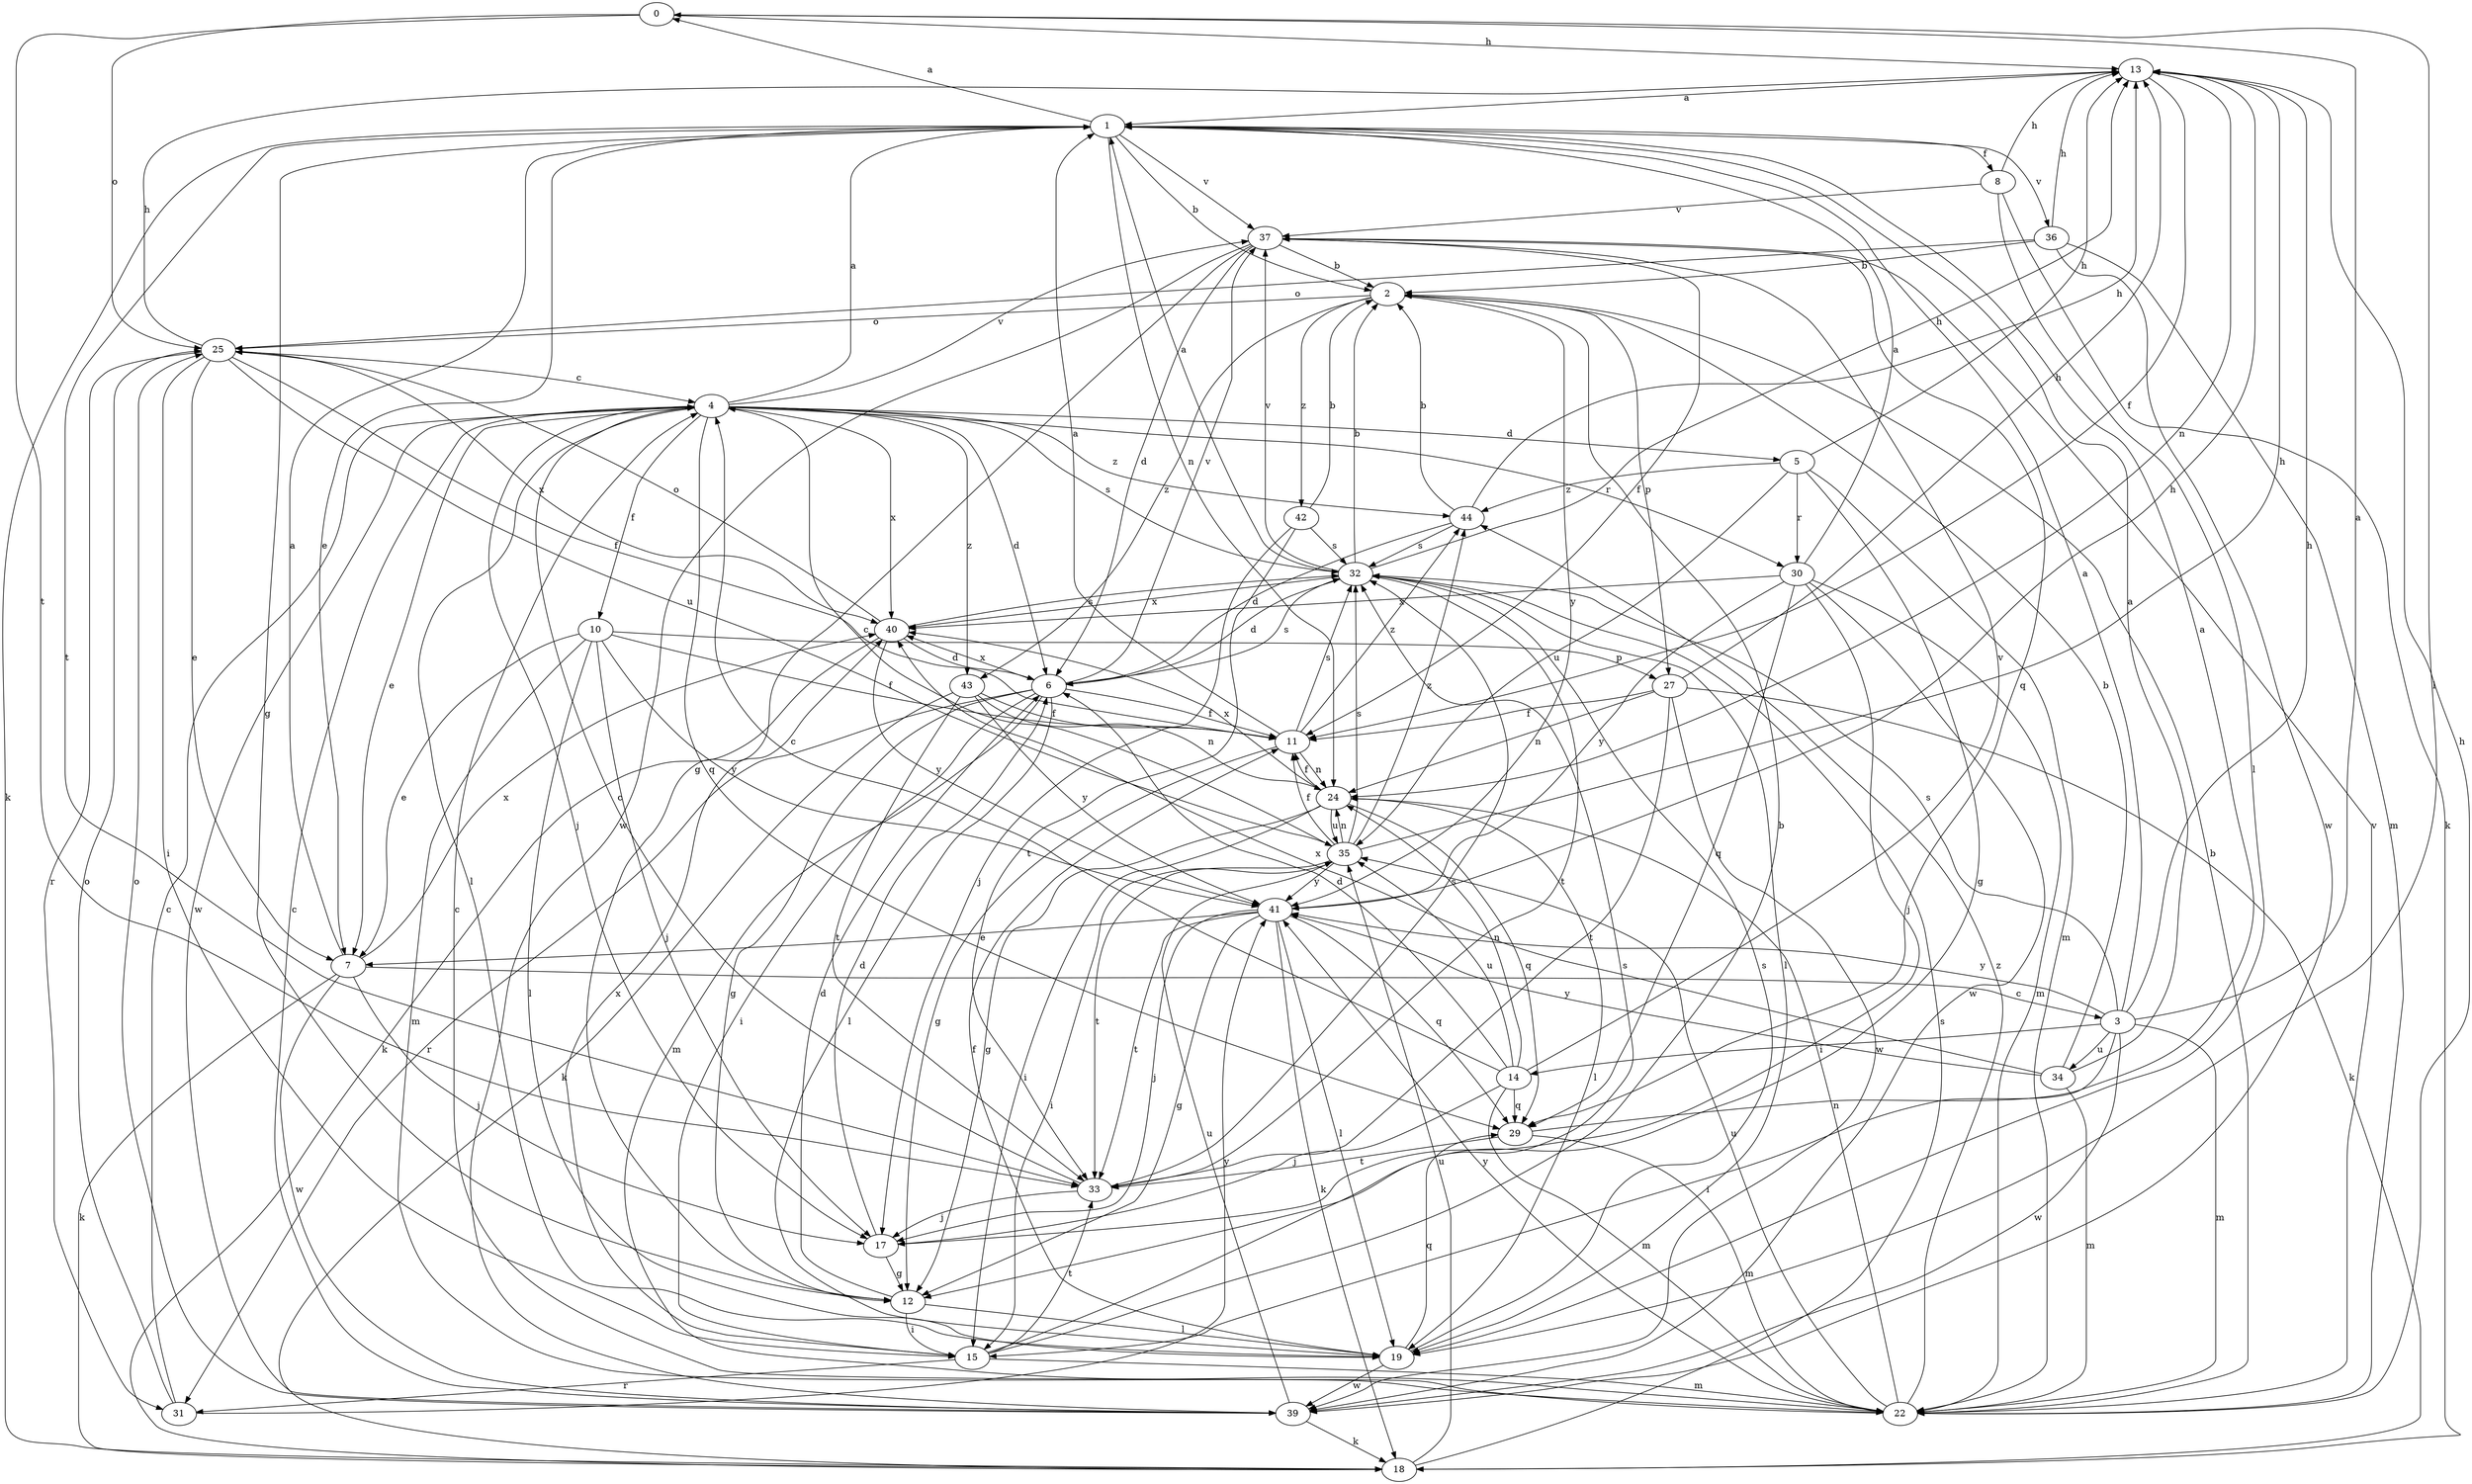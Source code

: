 strict digraph  {
0;
1;
2;
3;
4;
5;
6;
7;
8;
10;
11;
12;
13;
14;
15;
17;
18;
19;
22;
24;
25;
27;
29;
30;
31;
32;
33;
34;
35;
36;
37;
39;
40;
41;
42;
43;
44;
0 -> 13  [label=h];
0 -> 19  [label=l];
0 -> 25  [label=o];
0 -> 33  [label=t];
1 -> 0  [label=a];
1 -> 2  [label=b];
1 -> 7  [label=e];
1 -> 8  [label=f];
1 -> 12  [label=g];
1 -> 18  [label=k];
1 -> 24  [label=n];
1 -> 33  [label=t];
1 -> 36  [label=v];
1 -> 37  [label=v];
2 -> 25  [label=o];
2 -> 27  [label=p];
2 -> 41  [label=y];
2 -> 42  [label=z];
2 -> 43  [label=z];
3 -> 0  [label=a];
3 -> 1  [label=a];
3 -> 13  [label=h];
3 -> 14  [label=i];
3 -> 15  [label=i];
3 -> 22  [label=m];
3 -> 32  [label=s];
3 -> 34  [label=u];
3 -> 39  [label=w];
3 -> 41  [label=y];
4 -> 1  [label=a];
4 -> 5  [label=d];
4 -> 6  [label=d];
4 -> 7  [label=e];
4 -> 10  [label=f];
4 -> 17  [label=j];
4 -> 19  [label=l];
4 -> 29  [label=q];
4 -> 30  [label=r];
4 -> 32  [label=s];
4 -> 37  [label=v];
4 -> 39  [label=w];
4 -> 40  [label=x];
4 -> 43  [label=z];
4 -> 44  [label=z];
5 -> 12  [label=g];
5 -> 13  [label=h];
5 -> 22  [label=m];
5 -> 30  [label=r];
5 -> 35  [label=u];
5 -> 44  [label=z];
6 -> 11  [label=f];
6 -> 12  [label=g];
6 -> 15  [label=i];
6 -> 19  [label=l];
6 -> 22  [label=m];
6 -> 31  [label=r];
6 -> 32  [label=s];
6 -> 37  [label=v];
6 -> 40  [label=x];
7 -> 1  [label=a];
7 -> 3  [label=c];
7 -> 17  [label=j];
7 -> 18  [label=k];
7 -> 39  [label=w];
7 -> 40  [label=x];
8 -> 13  [label=h];
8 -> 18  [label=k];
8 -> 19  [label=l];
8 -> 37  [label=v];
10 -> 7  [label=e];
10 -> 11  [label=f];
10 -> 17  [label=j];
10 -> 19  [label=l];
10 -> 22  [label=m];
10 -> 27  [label=p];
10 -> 41  [label=y];
11 -> 1  [label=a];
11 -> 12  [label=g];
11 -> 24  [label=n];
11 -> 32  [label=s];
11 -> 44  [label=z];
12 -> 6  [label=d];
12 -> 15  [label=i];
12 -> 19  [label=l];
13 -> 1  [label=a];
13 -> 11  [label=f];
13 -> 24  [label=n];
14 -> 4  [label=c];
14 -> 6  [label=d];
14 -> 17  [label=j];
14 -> 22  [label=m];
14 -> 24  [label=n];
14 -> 29  [label=q];
14 -> 35  [label=u];
14 -> 37  [label=v];
15 -> 2  [label=b];
15 -> 22  [label=m];
15 -> 31  [label=r];
15 -> 32  [label=s];
15 -> 33  [label=t];
15 -> 40  [label=x];
17 -> 6  [label=d];
17 -> 12  [label=g];
18 -> 32  [label=s];
18 -> 35  [label=u];
19 -> 11  [label=f];
19 -> 29  [label=q];
19 -> 32  [label=s];
19 -> 39  [label=w];
22 -> 2  [label=b];
22 -> 4  [label=c];
22 -> 13  [label=h];
22 -> 24  [label=n];
22 -> 35  [label=u];
22 -> 37  [label=v];
22 -> 41  [label=y];
22 -> 44  [label=z];
24 -> 11  [label=f];
24 -> 12  [label=g];
24 -> 15  [label=i];
24 -> 19  [label=l];
24 -> 29  [label=q];
24 -> 35  [label=u];
24 -> 40  [label=x];
25 -> 4  [label=c];
25 -> 7  [label=e];
25 -> 11  [label=f];
25 -> 13  [label=h];
25 -> 15  [label=i];
25 -> 31  [label=r];
25 -> 35  [label=u];
25 -> 40  [label=x];
27 -> 11  [label=f];
27 -> 13  [label=h];
27 -> 18  [label=k];
27 -> 24  [label=n];
27 -> 33  [label=t];
27 -> 39  [label=w];
29 -> 1  [label=a];
29 -> 22  [label=m];
29 -> 33  [label=t];
30 -> 1  [label=a];
30 -> 17  [label=j];
30 -> 22  [label=m];
30 -> 29  [label=q];
30 -> 39  [label=w];
30 -> 40  [label=x];
30 -> 41  [label=y];
31 -> 4  [label=c];
31 -> 25  [label=o];
31 -> 41  [label=y];
32 -> 1  [label=a];
32 -> 2  [label=b];
32 -> 6  [label=d];
32 -> 13  [label=h];
32 -> 19  [label=l];
32 -> 33  [label=t];
32 -> 37  [label=v];
32 -> 40  [label=x];
33 -> 4  [label=c];
33 -> 17  [label=j];
33 -> 32  [label=s];
34 -> 1  [label=a];
34 -> 2  [label=b];
34 -> 22  [label=m];
34 -> 40  [label=x];
34 -> 41  [label=y];
35 -> 4  [label=c];
35 -> 11  [label=f];
35 -> 13  [label=h];
35 -> 15  [label=i];
35 -> 24  [label=n];
35 -> 32  [label=s];
35 -> 33  [label=t];
35 -> 41  [label=y];
35 -> 44  [label=z];
36 -> 2  [label=b];
36 -> 13  [label=h];
36 -> 22  [label=m];
36 -> 25  [label=o];
36 -> 39  [label=w];
37 -> 2  [label=b];
37 -> 6  [label=d];
37 -> 11  [label=f];
37 -> 12  [label=g];
37 -> 29  [label=q];
37 -> 39  [label=w];
39 -> 4  [label=c];
39 -> 18  [label=k];
39 -> 25  [label=o];
39 -> 35  [label=u];
40 -> 6  [label=d];
40 -> 18  [label=k];
40 -> 25  [label=o];
40 -> 32  [label=s];
40 -> 41  [label=y];
41 -> 7  [label=e];
41 -> 12  [label=g];
41 -> 13  [label=h];
41 -> 17  [label=j];
41 -> 18  [label=k];
41 -> 19  [label=l];
41 -> 29  [label=q];
41 -> 33  [label=t];
42 -> 2  [label=b];
42 -> 17  [label=j];
42 -> 32  [label=s];
42 -> 33  [label=t];
43 -> 11  [label=f];
43 -> 18  [label=k];
43 -> 24  [label=n];
43 -> 33  [label=t];
43 -> 41  [label=y];
44 -> 2  [label=b];
44 -> 6  [label=d];
44 -> 13  [label=h];
44 -> 32  [label=s];
}
